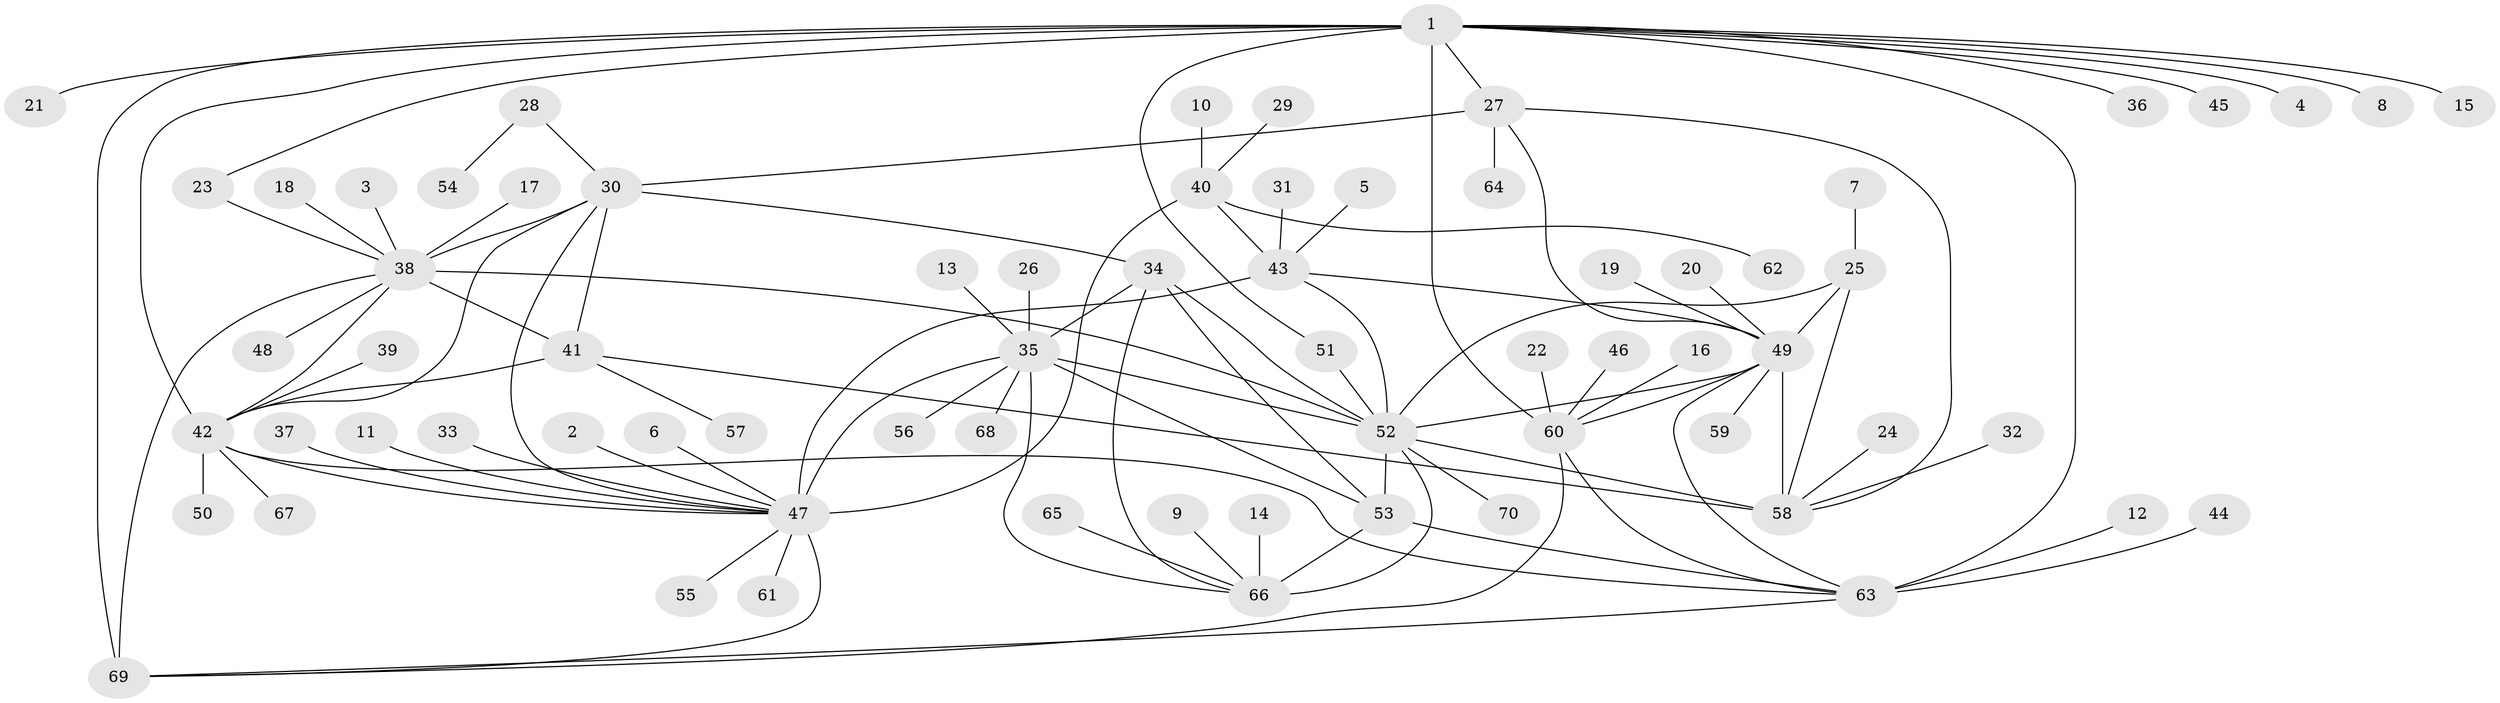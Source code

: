 // original degree distribution, {10: 0.02857142857142857, 9: 0.07142857142857142, 13: 0.014285714285714285, 6: 0.02857142857142857, 12: 0.04285714285714286, 7: 0.014285714285714285, 11: 0.014285714285714285, 8: 0.03571428571428571, 1: 0.6, 2: 0.10714285714285714, 4: 0.014285714285714285, 5: 0.007142857142857143, 3: 0.02142857142857143}
// Generated by graph-tools (version 1.1) at 2025/50/03/09/25 03:50:34]
// undirected, 70 vertices, 102 edges
graph export_dot {
graph [start="1"]
  node [color=gray90,style=filled];
  1;
  2;
  3;
  4;
  5;
  6;
  7;
  8;
  9;
  10;
  11;
  12;
  13;
  14;
  15;
  16;
  17;
  18;
  19;
  20;
  21;
  22;
  23;
  24;
  25;
  26;
  27;
  28;
  29;
  30;
  31;
  32;
  33;
  34;
  35;
  36;
  37;
  38;
  39;
  40;
  41;
  42;
  43;
  44;
  45;
  46;
  47;
  48;
  49;
  50;
  51;
  52;
  53;
  54;
  55;
  56;
  57;
  58;
  59;
  60;
  61;
  62;
  63;
  64;
  65;
  66;
  67;
  68;
  69;
  70;
  1 -- 4 [weight=1.0];
  1 -- 8 [weight=1.0];
  1 -- 15 [weight=1.0];
  1 -- 21 [weight=1.0];
  1 -- 23 [weight=1.0];
  1 -- 27 [weight=1.0];
  1 -- 36 [weight=1.0];
  1 -- 42 [weight=1.0];
  1 -- 45 [weight=1.0];
  1 -- 51 [weight=1.0];
  1 -- 60 [weight=4.0];
  1 -- 63 [weight=4.0];
  1 -- 69 [weight=4.0];
  2 -- 47 [weight=1.0];
  3 -- 38 [weight=1.0];
  5 -- 43 [weight=1.0];
  6 -- 47 [weight=1.0];
  7 -- 25 [weight=1.0];
  9 -- 66 [weight=1.0];
  10 -- 40 [weight=1.0];
  11 -- 47 [weight=1.0];
  12 -- 63 [weight=1.0];
  13 -- 35 [weight=1.0];
  14 -- 66 [weight=1.0];
  16 -- 60 [weight=1.0];
  17 -- 38 [weight=1.0];
  18 -- 38 [weight=1.0];
  19 -- 49 [weight=1.0];
  20 -- 49 [weight=1.0];
  22 -- 60 [weight=1.0];
  23 -- 38 [weight=1.0];
  24 -- 58 [weight=1.0];
  25 -- 49 [weight=2.0];
  25 -- 52 [weight=1.0];
  25 -- 58 [weight=3.0];
  26 -- 35 [weight=1.0];
  27 -- 30 [weight=1.0];
  27 -- 49 [weight=1.0];
  27 -- 58 [weight=1.0];
  27 -- 64 [weight=1.0];
  28 -- 30 [weight=1.0];
  28 -- 54 [weight=1.0];
  29 -- 40 [weight=1.0];
  30 -- 34 [weight=1.0];
  30 -- 38 [weight=4.0];
  30 -- 41 [weight=1.0];
  30 -- 42 [weight=1.0];
  30 -- 47 [weight=1.0];
  31 -- 43 [weight=1.0];
  32 -- 58 [weight=1.0];
  33 -- 47 [weight=1.0];
  34 -- 35 [weight=1.0];
  34 -- 52 [weight=3.0];
  34 -- 53 [weight=1.0];
  34 -- 66 [weight=1.0];
  35 -- 47 [weight=1.0];
  35 -- 52 [weight=3.0];
  35 -- 53 [weight=1.0];
  35 -- 56 [weight=1.0];
  35 -- 66 [weight=1.0];
  35 -- 68 [weight=1.0];
  37 -- 47 [weight=1.0];
  38 -- 41 [weight=4.0];
  38 -- 42 [weight=4.0];
  38 -- 48 [weight=1.0];
  38 -- 52 [weight=1.0];
  38 -- 69 [weight=1.0];
  39 -- 42 [weight=1.0];
  40 -- 43 [weight=1.0];
  40 -- 47 [weight=5.0];
  40 -- 62 [weight=1.0];
  41 -- 42 [weight=1.0];
  41 -- 57 [weight=1.0];
  41 -- 58 [weight=1.0];
  42 -- 47 [weight=1.0];
  42 -- 50 [weight=1.0];
  42 -- 63 [weight=1.0];
  42 -- 67 [weight=1.0];
  43 -- 47 [weight=5.0];
  43 -- 49 [weight=1.0];
  43 -- 52 [weight=1.0];
  44 -- 63 [weight=1.0];
  46 -- 60 [weight=1.0];
  47 -- 55 [weight=1.0];
  47 -- 61 [weight=1.0];
  47 -- 69 [weight=1.0];
  49 -- 52 [weight=2.0];
  49 -- 58 [weight=6.0];
  49 -- 59 [weight=1.0];
  49 -- 60 [weight=1.0];
  49 -- 63 [weight=2.0];
  51 -- 52 [weight=1.0];
  52 -- 53 [weight=3.0];
  52 -- 58 [weight=3.0];
  52 -- 66 [weight=3.0];
  52 -- 70 [weight=1.0];
  53 -- 63 [weight=1.0];
  53 -- 66 [weight=1.0];
  60 -- 63 [weight=1.0];
  60 -- 69 [weight=1.0];
  63 -- 69 [weight=1.0];
  65 -- 66 [weight=1.0];
}
